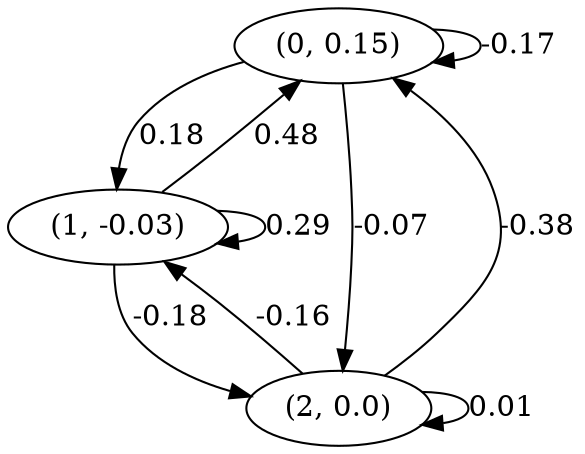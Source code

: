 digraph {
    0 [ label = "(0, 0.15)" ]
    1 [ label = "(1, -0.03)" ]
    2 [ label = "(2, 0.0)" ]
    0 -> 0 [ label = "-0.17" ]
    1 -> 1 [ label = "0.29" ]
    2 -> 2 [ label = "0.01" ]
    1 -> 0 [ label = "0.48" ]
    2 -> 0 [ label = "-0.38" ]
    0 -> 1 [ label = "0.18" ]
    2 -> 1 [ label = "-0.16" ]
    0 -> 2 [ label = "-0.07" ]
    1 -> 2 [ label = "-0.18" ]
}

